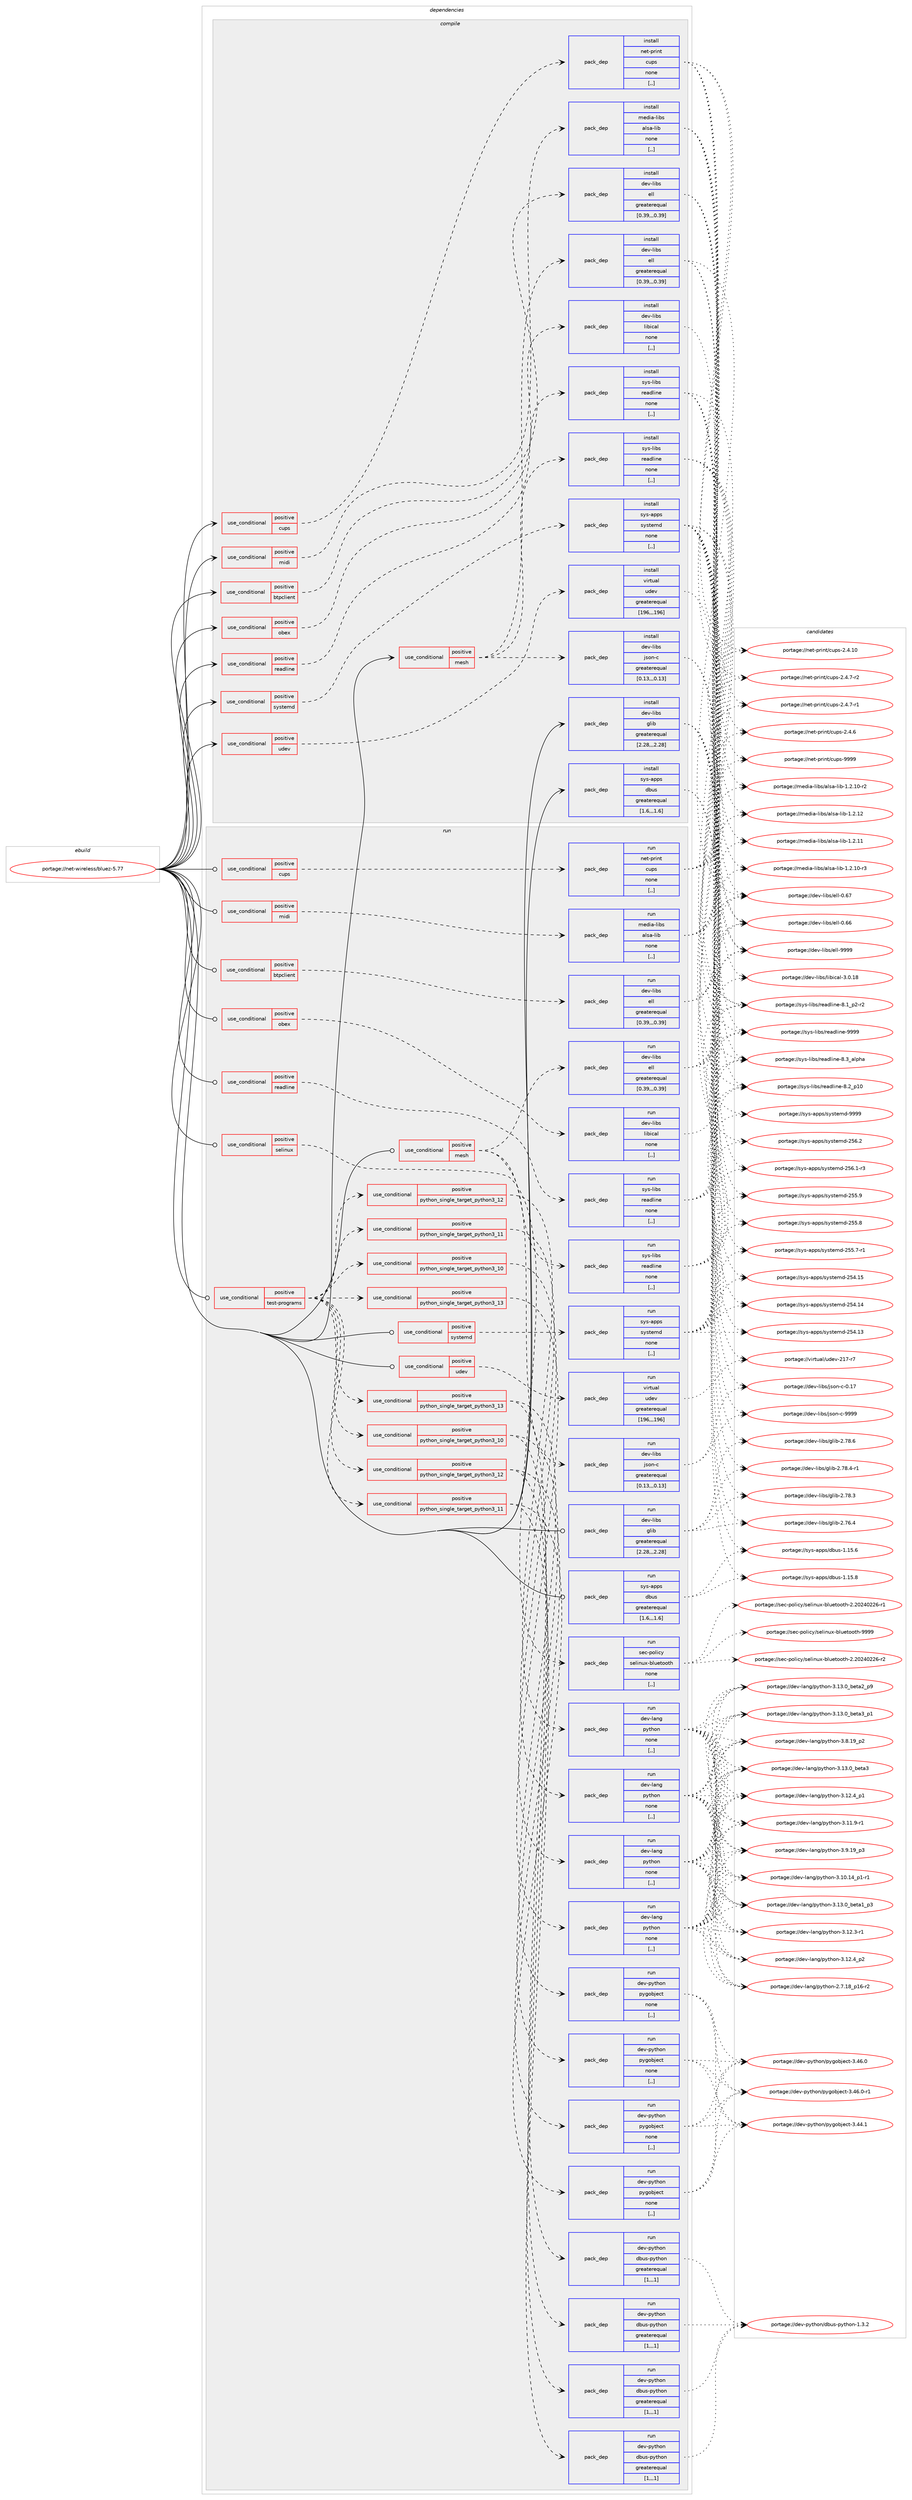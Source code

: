 digraph prolog {

# *************
# Graph options
# *************

newrank=true;
concentrate=true;
compound=true;
graph [rankdir=LR,fontname=Helvetica,fontsize=10,ranksep=1.5];#, ranksep=2.5, nodesep=0.2];
edge  [arrowhead=vee];
node  [fontname=Helvetica,fontsize=10];

# **********
# The ebuild
# **********

subgraph cluster_leftcol {
color=gray;
label=<<i>ebuild</i>>;
id [label="portage://net-wireless/bluez-5.77", color=red, width=4, href="../net-wireless/bluez-5.77.svg"];
}

# ****************
# The dependencies
# ****************

subgraph cluster_midcol {
color=gray;
label=<<i>dependencies</i>>;
subgraph cluster_compile {
fillcolor="#eeeeee";
style=filled;
label=<<i>compile</i>>;
subgraph cond102116 {
dependency385854 [label=<<TABLE BORDER="0" CELLBORDER="1" CELLSPACING="0" CELLPADDING="4"><TR><TD ROWSPAN="3" CELLPADDING="10">use_conditional</TD></TR><TR><TD>positive</TD></TR><TR><TD>btpclient</TD></TR></TABLE>>, shape=none, color=red];
subgraph pack280934 {
dependency385855 [label=<<TABLE BORDER="0" CELLBORDER="1" CELLSPACING="0" CELLPADDING="4" WIDTH="220"><TR><TD ROWSPAN="6" CELLPADDING="30">pack_dep</TD></TR><TR><TD WIDTH="110">install</TD></TR><TR><TD>dev-libs</TD></TR><TR><TD>ell</TD></TR><TR><TD>greaterequal</TD></TR><TR><TD>[0.39,,,0.39]</TD></TR></TABLE>>, shape=none, color=blue];
}
dependency385854:e -> dependency385855:w [weight=20,style="dashed",arrowhead="vee"];
}
id:e -> dependency385854:w [weight=20,style="solid",arrowhead="vee"];
subgraph cond102117 {
dependency385856 [label=<<TABLE BORDER="0" CELLBORDER="1" CELLSPACING="0" CELLPADDING="4"><TR><TD ROWSPAN="3" CELLPADDING="10">use_conditional</TD></TR><TR><TD>positive</TD></TR><TR><TD>cups</TD></TR></TABLE>>, shape=none, color=red];
subgraph pack280935 {
dependency385857 [label=<<TABLE BORDER="0" CELLBORDER="1" CELLSPACING="0" CELLPADDING="4" WIDTH="220"><TR><TD ROWSPAN="6" CELLPADDING="30">pack_dep</TD></TR><TR><TD WIDTH="110">install</TD></TR><TR><TD>net-print</TD></TR><TR><TD>cups</TD></TR><TR><TD>none</TD></TR><TR><TD>[,,]</TD></TR></TABLE>>, shape=none, color=blue];
}
dependency385856:e -> dependency385857:w [weight=20,style="dashed",arrowhead="vee"];
}
id:e -> dependency385856:w [weight=20,style="solid",arrowhead="vee"];
subgraph cond102118 {
dependency385858 [label=<<TABLE BORDER="0" CELLBORDER="1" CELLSPACING="0" CELLPADDING="4"><TR><TD ROWSPAN="3" CELLPADDING="10">use_conditional</TD></TR><TR><TD>positive</TD></TR><TR><TD>mesh</TD></TR></TABLE>>, shape=none, color=red];
subgraph pack280936 {
dependency385859 [label=<<TABLE BORDER="0" CELLBORDER="1" CELLSPACING="0" CELLPADDING="4" WIDTH="220"><TR><TD ROWSPAN="6" CELLPADDING="30">pack_dep</TD></TR><TR><TD WIDTH="110">install</TD></TR><TR><TD>dev-libs</TD></TR><TR><TD>ell</TD></TR><TR><TD>greaterequal</TD></TR><TR><TD>[0.39,,,0.39]</TD></TR></TABLE>>, shape=none, color=blue];
}
dependency385858:e -> dependency385859:w [weight=20,style="dashed",arrowhead="vee"];
subgraph pack280937 {
dependency385860 [label=<<TABLE BORDER="0" CELLBORDER="1" CELLSPACING="0" CELLPADDING="4" WIDTH="220"><TR><TD ROWSPAN="6" CELLPADDING="30">pack_dep</TD></TR><TR><TD WIDTH="110">install</TD></TR><TR><TD>dev-libs</TD></TR><TR><TD>json-c</TD></TR><TR><TD>greaterequal</TD></TR><TR><TD>[0.13,,,0.13]</TD></TR></TABLE>>, shape=none, color=blue];
}
dependency385858:e -> dependency385860:w [weight=20,style="dashed",arrowhead="vee"];
subgraph pack280938 {
dependency385861 [label=<<TABLE BORDER="0" CELLBORDER="1" CELLSPACING="0" CELLPADDING="4" WIDTH="220"><TR><TD ROWSPAN="6" CELLPADDING="30">pack_dep</TD></TR><TR><TD WIDTH="110">install</TD></TR><TR><TD>sys-libs</TD></TR><TR><TD>readline</TD></TR><TR><TD>none</TD></TR><TR><TD>[,,]</TD></TR></TABLE>>, shape=none, color=blue];
}
dependency385858:e -> dependency385861:w [weight=20,style="dashed",arrowhead="vee"];
}
id:e -> dependency385858:w [weight=20,style="solid",arrowhead="vee"];
subgraph cond102119 {
dependency385862 [label=<<TABLE BORDER="0" CELLBORDER="1" CELLSPACING="0" CELLPADDING="4"><TR><TD ROWSPAN="3" CELLPADDING="10">use_conditional</TD></TR><TR><TD>positive</TD></TR><TR><TD>midi</TD></TR></TABLE>>, shape=none, color=red];
subgraph pack280939 {
dependency385863 [label=<<TABLE BORDER="0" CELLBORDER="1" CELLSPACING="0" CELLPADDING="4" WIDTH="220"><TR><TD ROWSPAN="6" CELLPADDING="30">pack_dep</TD></TR><TR><TD WIDTH="110">install</TD></TR><TR><TD>media-libs</TD></TR><TR><TD>alsa-lib</TD></TR><TR><TD>none</TD></TR><TR><TD>[,,]</TD></TR></TABLE>>, shape=none, color=blue];
}
dependency385862:e -> dependency385863:w [weight=20,style="dashed",arrowhead="vee"];
}
id:e -> dependency385862:w [weight=20,style="solid",arrowhead="vee"];
subgraph cond102120 {
dependency385864 [label=<<TABLE BORDER="0" CELLBORDER="1" CELLSPACING="0" CELLPADDING="4"><TR><TD ROWSPAN="3" CELLPADDING="10">use_conditional</TD></TR><TR><TD>positive</TD></TR><TR><TD>obex</TD></TR></TABLE>>, shape=none, color=red];
subgraph pack280940 {
dependency385865 [label=<<TABLE BORDER="0" CELLBORDER="1" CELLSPACING="0" CELLPADDING="4" WIDTH="220"><TR><TD ROWSPAN="6" CELLPADDING="30">pack_dep</TD></TR><TR><TD WIDTH="110">install</TD></TR><TR><TD>dev-libs</TD></TR><TR><TD>libical</TD></TR><TR><TD>none</TD></TR><TR><TD>[,,]</TD></TR></TABLE>>, shape=none, color=blue];
}
dependency385864:e -> dependency385865:w [weight=20,style="dashed",arrowhead="vee"];
}
id:e -> dependency385864:w [weight=20,style="solid",arrowhead="vee"];
subgraph cond102121 {
dependency385866 [label=<<TABLE BORDER="0" CELLBORDER="1" CELLSPACING="0" CELLPADDING="4"><TR><TD ROWSPAN="3" CELLPADDING="10">use_conditional</TD></TR><TR><TD>positive</TD></TR><TR><TD>readline</TD></TR></TABLE>>, shape=none, color=red];
subgraph pack280941 {
dependency385867 [label=<<TABLE BORDER="0" CELLBORDER="1" CELLSPACING="0" CELLPADDING="4" WIDTH="220"><TR><TD ROWSPAN="6" CELLPADDING="30">pack_dep</TD></TR><TR><TD WIDTH="110">install</TD></TR><TR><TD>sys-libs</TD></TR><TR><TD>readline</TD></TR><TR><TD>none</TD></TR><TR><TD>[,,]</TD></TR></TABLE>>, shape=none, color=blue];
}
dependency385866:e -> dependency385867:w [weight=20,style="dashed",arrowhead="vee"];
}
id:e -> dependency385866:w [weight=20,style="solid",arrowhead="vee"];
subgraph cond102122 {
dependency385868 [label=<<TABLE BORDER="0" CELLBORDER="1" CELLSPACING="0" CELLPADDING="4"><TR><TD ROWSPAN="3" CELLPADDING="10">use_conditional</TD></TR><TR><TD>positive</TD></TR><TR><TD>systemd</TD></TR></TABLE>>, shape=none, color=red];
subgraph pack280942 {
dependency385869 [label=<<TABLE BORDER="0" CELLBORDER="1" CELLSPACING="0" CELLPADDING="4" WIDTH="220"><TR><TD ROWSPAN="6" CELLPADDING="30">pack_dep</TD></TR><TR><TD WIDTH="110">install</TD></TR><TR><TD>sys-apps</TD></TR><TR><TD>systemd</TD></TR><TR><TD>none</TD></TR><TR><TD>[,,]</TD></TR></TABLE>>, shape=none, color=blue];
}
dependency385868:e -> dependency385869:w [weight=20,style="dashed",arrowhead="vee"];
}
id:e -> dependency385868:w [weight=20,style="solid",arrowhead="vee"];
subgraph cond102123 {
dependency385870 [label=<<TABLE BORDER="0" CELLBORDER="1" CELLSPACING="0" CELLPADDING="4"><TR><TD ROWSPAN="3" CELLPADDING="10">use_conditional</TD></TR><TR><TD>positive</TD></TR><TR><TD>udev</TD></TR></TABLE>>, shape=none, color=red];
subgraph pack280943 {
dependency385871 [label=<<TABLE BORDER="0" CELLBORDER="1" CELLSPACING="0" CELLPADDING="4" WIDTH="220"><TR><TD ROWSPAN="6" CELLPADDING="30">pack_dep</TD></TR><TR><TD WIDTH="110">install</TD></TR><TR><TD>virtual</TD></TR><TR><TD>udev</TD></TR><TR><TD>greaterequal</TD></TR><TR><TD>[196,,,196]</TD></TR></TABLE>>, shape=none, color=blue];
}
dependency385870:e -> dependency385871:w [weight=20,style="dashed",arrowhead="vee"];
}
id:e -> dependency385870:w [weight=20,style="solid",arrowhead="vee"];
subgraph pack280944 {
dependency385872 [label=<<TABLE BORDER="0" CELLBORDER="1" CELLSPACING="0" CELLPADDING="4" WIDTH="220"><TR><TD ROWSPAN="6" CELLPADDING="30">pack_dep</TD></TR><TR><TD WIDTH="110">install</TD></TR><TR><TD>dev-libs</TD></TR><TR><TD>glib</TD></TR><TR><TD>greaterequal</TD></TR><TR><TD>[2.28,,,2.28]</TD></TR></TABLE>>, shape=none, color=blue];
}
id:e -> dependency385872:w [weight=20,style="solid",arrowhead="vee"];
subgraph pack280945 {
dependency385873 [label=<<TABLE BORDER="0" CELLBORDER="1" CELLSPACING="0" CELLPADDING="4" WIDTH="220"><TR><TD ROWSPAN="6" CELLPADDING="30">pack_dep</TD></TR><TR><TD WIDTH="110">install</TD></TR><TR><TD>sys-apps</TD></TR><TR><TD>dbus</TD></TR><TR><TD>greaterequal</TD></TR><TR><TD>[1.6,,,1.6]</TD></TR></TABLE>>, shape=none, color=blue];
}
id:e -> dependency385873:w [weight=20,style="solid",arrowhead="vee"];
}
subgraph cluster_compileandrun {
fillcolor="#eeeeee";
style=filled;
label=<<i>compile and run</i>>;
}
subgraph cluster_run {
fillcolor="#eeeeee";
style=filled;
label=<<i>run</i>>;
subgraph cond102124 {
dependency385874 [label=<<TABLE BORDER="0" CELLBORDER="1" CELLSPACING="0" CELLPADDING="4"><TR><TD ROWSPAN="3" CELLPADDING="10">use_conditional</TD></TR><TR><TD>positive</TD></TR><TR><TD>btpclient</TD></TR></TABLE>>, shape=none, color=red];
subgraph pack280946 {
dependency385875 [label=<<TABLE BORDER="0" CELLBORDER="1" CELLSPACING="0" CELLPADDING="4" WIDTH="220"><TR><TD ROWSPAN="6" CELLPADDING="30">pack_dep</TD></TR><TR><TD WIDTH="110">run</TD></TR><TR><TD>dev-libs</TD></TR><TR><TD>ell</TD></TR><TR><TD>greaterequal</TD></TR><TR><TD>[0.39,,,0.39]</TD></TR></TABLE>>, shape=none, color=blue];
}
dependency385874:e -> dependency385875:w [weight=20,style="dashed",arrowhead="vee"];
}
id:e -> dependency385874:w [weight=20,style="solid",arrowhead="odot"];
subgraph cond102125 {
dependency385876 [label=<<TABLE BORDER="0" CELLBORDER="1" CELLSPACING="0" CELLPADDING="4"><TR><TD ROWSPAN="3" CELLPADDING="10">use_conditional</TD></TR><TR><TD>positive</TD></TR><TR><TD>cups</TD></TR></TABLE>>, shape=none, color=red];
subgraph pack280947 {
dependency385877 [label=<<TABLE BORDER="0" CELLBORDER="1" CELLSPACING="0" CELLPADDING="4" WIDTH="220"><TR><TD ROWSPAN="6" CELLPADDING="30">pack_dep</TD></TR><TR><TD WIDTH="110">run</TD></TR><TR><TD>net-print</TD></TR><TR><TD>cups</TD></TR><TR><TD>none</TD></TR><TR><TD>[,,]</TD></TR></TABLE>>, shape=none, color=blue];
}
dependency385876:e -> dependency385877:w [weight=20,style="dashed",arrowhead="vee"];
}
id:e -> dependency385876:w [weight=20,style="solid",arrowhead="odot"];
subgraph cond102126 {
dependency385878 [label=<<TABLE BORDER="0" CELLBORDER="1" CELLSPACING="0" CELLPADDING="4"><TR><TD ROWSPAN="3" CELLPADDING="10">use_conditional</TD></TR><TR><TD>positive</TD></TR><TR><TD>mesh</TD></TR></TABLE>>, shape=none, color=red];
subgraph pack280948 {
dependency385879 [label=<<TABLE BORDER="0" CELLBORDER="1" CELLSPACING="0" CELLPADDING="4" WIDTH="220"><TR><TD ROWSPAN="6" CELLPADDING="30">pack_dep</TD></TR><TR><TD WIDTH="110">run</TD></TR><TR><TD>dev-libs</TD></TR><TR><TD>ell</TD></TR><TR><TD>greaterequal</TD></TR><TR><TD>[0.39,,,0.39]</TD></TR></TABLE>>, shape=none, color=blue];
}
dependency385878:e -> dependency385879:w [weight=20,style="dashed",arrowhead="vee"];
subgraph pack280949 {
dependency385880 [label=<<TABLE BORDER="0" CELLBORDER="1" CELLSPACING="0" CELLPADDING="4" WIDTH="220"><TR><TD ROWSPAN="6" CELLPADDING="30">pack_dep</TD></TR><TR><TD WIDTH="110">run</TD></TR><TR><TD>dev-libs</TD></TR><TR><TD>json-c</TD></TR><TR><TD>greaterequal</TD></TR><TR><TD>[0.13,,,0.13]</TD></TR></TABLE>>, shape=none, color=blue];
}
dependency385878:e -> dependency385880:w [weight=20,style="dashed",arrowhead="vee"];
subgraph pack280950 {
dependency385881 [label=<<TABLE BORDER="0" CELLBORDER="1" CELLSPACING="0" CELLPADDING="4" WIDTH="220"><TR><TD ROWSPAN="6" CELLPADDING="30">pack_dep</TD></TR><TR><TD WIDTH="110">run</TD></TR><TR><TD>sys-libs</TD></TR><TR><TD>readline</TD></TR><TR><TD>none</TD></TR><TR><TD>[,,]</TD></TR></TABLE>>, shape=none, color=blue];
}
dependency385878:e -> dependency385881:w [weight=20,style="dashed",arrowhead="vee"];
}
id:e -> dependency385878:w [weight=20,style="solid",arrowhead="odot"];
subgraph cond102127 {
dependency385882 [label=<<TABLE BORDER="0" CELLBORDER="1" CELLSPACING="0" CELLPADDING="4"><TR><TD ROWSPAN="3" CELLPADDING="10">use_conditional</TD></TR><TR><TD>positive</TD></TR><TR><TD>midi</TD></TR></TABLE>>, shape=none, color=red];
subgraph pack280951 {
dependency385883 [label=<<TABLE BORDER="0" CELLBORDER="1" CELLSPACING="0" CELLPADDING="4" WIDTH="220"><TR><TD ROWSPAN="6" CELLPADDING="30">pack_dep</TD></TR><TR><TD WIDTH="110">run</TD></TR><TR><TD>media-libs</TD></TR><TR><TD>alsa-lib</TD></TR><TR><TD>none</TD></TR><TR><TD>[,,]</TD></TR></TABLE>>, shape=none, color=blue];
}
dependency385882:e -> dependency385883:w [weight=20,style="dashed",arrowhead="vee"];
}
id:e -> dependency385882:w [weight=20,style="solid",arrowhead="odot"];
subgraph cond102128 {
dependency385884 [label=<<TABLE BORDER="0" CELLBORDER="1" CELLSPACING="0" CELLPADDING="4"><TR><TD ROWSPAN="3" CELLPADDING="10">use_conditional</TD></TR><TR><TD>positive</TD></TR><TR><TD>obex</TD></TR></TABLE>>, shape=none, color=red];
subgraph pack280952 {
dependency385885 [label=<<TABLE BORDER="0" CELLBORDER="1" CELLSPACING="0" CELLPADDING="4" WIDTH="220"><TR><TD ROWSPAN="6" CELLPADDING="30">pack_dep</TD></TR><TR><TD WIDTH="110">run</TD></TR><TR><TD>dev-libs</TD></TR><TR><TD>libical</TD></TR><TR><TD>none</TD></TR><TR><TD>[,,]</TD></TR></TABLE>>, shape=none, color=blue];
}
dependency385884:e -> dependency385885:w [weight=20,style="dashed",arrowhead="vee"];
}
id:e -> dependency385884:w [weight=20,style="solid",arrowhead="odot"];
subgraph cond102129 {
dependency385886 [label=<<TABLE BORDER="0" CELLBORDER="1" CELLSPACING="0" CELLPADDING="4"><TR><TD ROWSPAN="3" CELLPADDING="10">use_conditional</TD></TR><TR><TD>positive</TD></TR><TR><TD>readline</TD></TR></TABLE>>, shape=none, color=red];
subgraph pack280953 {
dependency385887 [label=<<TABLE BORDER="0" CELLBORDER="1" CELLSPACING="0" CELLPADDING="4" WIDTH="220"><TR><TD ROWSPAN="6" CELLPADDING="30">pack_dep</TD></TR><TR><TD WIDTH="110">run</TD></TR><TR><TD>sys-libs</TD></TR><TR><TD>readline</TD></TR><TR><TD>none</TD></TR><TR><TD>[,,]</TD></TR></TABLE>>, shape=none, color=blue];
}
dependency385886:e -> dependency385887:w [weight=20,style="dashed",arrowhead="vee"];
}
id:e -> dependency385886:w [weight=20,style="solid",arrowhead="odot"];
subgraph cond102130 {
dependency385888 [label=<<TABLE BORDER="0" CELLBORDER="1" CELLSPACING="0" CELLPADDING="4"><TR><TD ROWSPAN="3" CELLPADDING="10">use_conditional</TD></TR><TR><TD>positive</TD></TR><TR><TD>selinux</TD></TR></TABLE>>, shape=none, color=red];
subgraph pack280954 {
dependency385889 [label=<<TABLE BORDER="0" CELLBORDER="1" CELLSPACING="0" CELLPADDING="4" WIDTH="220"><TR><TD ROWSPAN="6" CELLPADDING="30">pack_dep</TD></TR><TR><TD WIDTH="110">run</TD></TR><TR><TD>sec-policy</TD></TR><TR><TD>selinux-bluetooth</TD></TR><TR><TD>none</TD></TR><TR><TD>[,,]</TD></TR></TABLE>>, shape=none, color=blue];
}
dependency385888:e -> dependency385889:w [weight=20,style="dashed",arrowhead="vee"];
}
id:e -> dependency385888:w [weight=20,style="solid",arrowhead="odot"];
subgraph cond102131 {
dependency385890 [label=<<TABLE BORDER="0" CELLBORDER="1" CELLSPACING="0" CELLPADDING="4"><TR><TD ROWSPAN="3" CELLPADDING="10">use_conditional</TD></TR><TR><TD>positive</TD></TR><TR><TD>systemd</TD></TR></TABLE>>, shape=none, color=red];
subgraph pack280955 {
dependency385891 [label=<<TABLE BORDER="0" CELLBORDER="1" CELLSPACING="0" CELLPADDING="4" WIDTH="220"><TR><TD ROWSPAN="6" CELLPADDING="30">pack_dep</TD></TR><TR><TD WIDTH="110">run</TD></TR><TR><TD>sys-apps</TD></TR><TR><TD>systemd</TD></TR><TR><TD>none</TD></TR><TR><TD>[,,]</TD></TR></TABLE>>, shape=none, color=blue];
}
dependency385890:e -> dependency385891:w [weight=20,style="dashed",arrowhead="vee"];
}
id:e -> dependency385890:w [weight=20,style="solid",arrowhead="odot"];
subgraph cond102132 {
dependency385892 [label=<<TABLE BORDER="0" CELLBORDER="1" CELLSPACING="0" CELLPADDING="4"><TR><TD ROWSPAN="3" CELLPADDING="10">use_conditional</TD></TR><TR><TD>positive</TD></TR><TR><TD>test-programs</TD></TR></TABLE>>, shape=none, color=red];
subgraph cond102133 {
dependency385893 [label=<<TABLE BORDER="0" CELLBORDER="1" CELLSPACING="0" CELLPADDING="4"><TR><TD ROWSPAN="3" CELLPADDING="10">use_conditional</TD></TR><TR><TD>positive</TD></TR><TR><TD>python_single_target_python3_10</TD></TR></TABLE>>, shape=none, color=red];
subgraph pack280956 {
dependency385894 [label=<<TABLE BORDER="0" CELLBORDER="1" CELLSPACING="0" CELLPADDING="4" WIDTH="220"><TR><TD ROWSPAN="6" CELLPADDING="30">pack_dep</TD></TR><TR><TD WIDTH="110">run</TD></TR><TR><TD>dev-lang</TD></TR><TR><TD>python</TD></TR><TR><TD>none</TD></TR><TR><TD>[,,]</TD></TR></TABLE>>, shape=none, color=blue];
}
dependency385893:e -> dependency385894:w [weight=20,style="dashed",arrowhead="vee"];
}
dependency385892:e -> dependency385893:w [weight=20,style="dashed",arrowhead="vee"];
subgraph cond102134 {
dependency385895 [label=<<TABLE BORDER="0" CELLBORDER="1" CELLSPACING="0" CELLPADDING="4"><TR><TD ROWSPAN="3" CELLPADDING="10">use_conditional</TD></TR><TR><TD>positive</TD></TR><TR><TD>python_single_target_python3_11</TD></TR></TABLE>>, shape=none, color=red];
subgraph pack280957 {
dependency385896 [label=<<TABLE BORDER="0" CELLBORDER="1" CELLSPACING="0" CELLPADDING="4" WIDTH="220"><TR><TD ROWSPAN="6" CELLPADDING="30">pack_dep</TD></TR><TR><TD WIDTH="110">run</TD></TR><TR><TD>dev-lang</TD></TR><TR><TD>python</TD></TR><TR><TD>none</TD></TR><TR><TD>[,,]</TD></TR></TABLE>>, shape=none, color=blue];
}
dependency385895:e -> dependency385896:w [weight=20,style="dashed",arrowhead="vee"];
}
dependency385892:e -> dependency385895:w [weight=20,style="dashed",arrowhead="vee"];
subgraph cond102135 {
dependency385897 [label=<<TABLE BORDER="0" CELLBORDER="1" CELLSPACING="0" CELLPADDING="4"><TR><TD ROWSPAN="3" CELLPADDING="10">use_conditional</TD></TR><TR><TD>positive</TD></TR><TR><TD>python_single_target_python3_12</TD></TR></TABLE>>, shape=none, color=red];
subgraph pack280958 {
dependency385898 [label=<<TABLE BORDER="0" CELLBORDER="1" CELLSPACING="0" CELLPADDING="4" WIDTH="220"><TR><TD ROWSPAN="6" CELLPADDING="30">pack_dep</TD></TR><TR><TD WIDTH="110">run</TD></TR><TR><TD>dev-lang</TD></TR><TR><TD>python</TD></TR><TR><TD>none</TD></TR><TR><TD>[,,]</TD></TR></TABLE>>, shape=none, color=blue];
}
dependency385897:e -> dependency385898:w [weight=20,style="dashed",arrowhead="vee"];
}
dependency385892:e -> dependency385897:w [weight=20,style="dashed",arrowhead="vee"];
subgraph cond102136 {
dependency385899 [label=<<TABLE BORDER="0" CELLBORDER="1" CELLSPACING="0" CELLPADDING="4"><TR><TD ROWSPAN="3" CELLPADDING="10">use_conditional</TD></TR><TR><TD>positive</TD></TR><TR><TD>python_single_target_python3_13</TD></TR></TABLE>>, shape=none, color=red];
subgraph pack280959 {
dependency385900 [label=<<TABLE BORDER="0" CELLBORDER="1" CELLSPACING="0" CELLPADDING="4" WIDTH="220"><TR><TD ROWSPAN="6" CELLPADDING="30">pack_dep</TD></TR><TR><TD WIDTH="110">run</TD></TR><TR><TD>dev-lang</TD></TR><TR><TD>python</TD></TR><TR><TD>none</TD></TR><TR><TD>[,,]</TD></TR></TABLE>>, shape=none, color=blue];
}
dependency385899:e -> dependency385900:w [weight=20,style="dashed",arrowhead="vee"];
}
dependency385892:e -> dependency385899:w [weight=20,style="dashed",arrowhead="vee"];
subgraph cond102137 {
dependency385901 [label=<<TABLE BORDER="0" CELLBORDER="1" CELLSPACING="0" CELLPADDING="4"><TR><TD ROWSPAN="3" CELLPADDING="10">use_conditional</TD></TR><TR><TD>positive</TD></TR><TR><TD>python_single_target_python3_10</TD></TR></TABLE>>, shape=none, color=red];
subgraph pack280960 {
dependency385902 [label=<<TABLE BORDER="0" CELLBORDER="1" CELLSPACING="0" CELLPADDING="4" WIDTH="220"><TR><TD ROWSPAN="6" CELLPADDING="30">pack_dep</TD></TR><TR><TD WIDTH="110">run</TD></TR><TR><TD>dev-python</TD></TR><TR><TD>dbus-python</TD></TR><TR><TD>greaterequal</TD></TR><TR><TD>[1,,,1]</TD></TR></TABLE>>, shape=none, color=blue];
}
dependency385901:e -> dependency385902:w [weight=20,style="dashed",arrowhead="vee"];
subgraph pack280961 {
dependency385903 [label=<<TABLE BORDER="0" CELLBORDER="1" CELLSPACING="0" CELLPADDING="4" WIDTH="220"><TR><TD ROWSPAN="6" CELLPADDING="30">pack_dep</TD></TR><TR><TD WIDTH="110">run</TD></TR><TR><TD>dev-python</TD></TR><TR><TD>pygobject</TD></TR><TR><TD>none</TD></TR><TR><TD>[,,]</TD></TR></TABLE>>, shape=none, color=blue];
}
dependency385901:e -> dependency385903:w [weight=20,style="dashed",arrowhead="vee"];
}
dependency385892:e -> dependency385901:w [weight=20,style="dashed",arrowhead="vee"];
subgraph cond102138 {
dependency385904 [label=<<TABLE BORDER="0" CELLBORDER="1" CELLSPACING="0" CELLPADDING="4"><TR><TD ROWSPAN="3" CELLPADDING="10">use_conditional</TD></TR><TR><TD>positive</TD></TR><TR><TD>python_single_target_python3_11</TD></TR></TABLE>>, shape=none, color=red];
subgraph pack280962 {
dependency385905 [label=<<TABLE BORDER="0" CELLBORDER="1" CELLSPACING="0" CELLPADDING="4" WIDTH="220"><TR><TD ROWSPAN="6" CELLPADDING="30">pack_dep</TD></TR><TR><TD WIDTH="110">run</TD></TR><TR><TD>dev-python</TD></TR><TR><TD>dbus-python</TD></TR><TR><TD>greaterequal</TD></TR><TR><TD>[1,,,1]</TD></TR></TABLE>>, shape=none, color=blue];
}
dependency385904:e -> dependency385905:w [weight=20,style="dashed",arrowhead="vee"];
subgraph pack280963 {
dependency385906 [label=<<TABLE BORDER="0" CELLBORDER="1" CELLSPACING="0" CELLPADDING="4" WIDTH="220"><TR><TD ROWSPAN="6" CELLPADDING="30">pack_dep</TD></TR><TR><TD WIDTH="110">run</TD></TR><TR><TD>dev-python</TD></TR><TR><TD>pygobject</TD></TR><TR><TD>none</TD></TR><TR><TD>[,,]</TD></TR></TABLE>>, shape=none, color=blue];
}
dependency385904:e -> dependency385906:w [weight=20,style="dashed",arrowhead="vee"];
}
dependency385892:e -> dependency385904:w [weight=20,style="dashed",arrowhead="vee"];
subgraph cond102139 {
dependency385907 [label=<<TABLE BORDER="0" CELLBORDER="1" CELLSPACING="0" CELLPADDING="4"><TR><TD ROWSPAN="3" CELLPADDING="10">use_conditional</TD></TR><TR><TD>positive</TD></TR><TR><TD>python_single_target_python3_12</TD></TR></TABLE>>, shape=none, color=red];
subgraph pack280964 {
dependency385908 [label=<<TABLE BORDER="0" CELLBORDER="1" CELLSPACING="0" CELLPADDING="4" WIDTH="220"><TR><TD ROWSPAN="6" CELLPADDING="30">pack_dep</TD></TR><TR><TD WIDTH="110">run</TD></TR><TR><TD>dev-python</TD></TR><TR><TD>dbus-python</TD></TR><TR><TD>greaterequal</TD></TR><TR><TD>[1,,,1]</TD></TR></TABLE>>, shape=none, color=blue];
}
dependency385907:e -> dependency385908:w [weight=20,style="dashed",arrowhead="vee"];
subgraph pack280965 {
dependency385909 [label=<<TABLE BORDER="0" CELLBORDER="1" CELLSPACING="0" CELLPADDING="4" WIDTH="220"><TR><TD ROWSPAN="6" CELLPADDING="30">pack_dep</TD></TR><TR><TD WIDTH="110">run</TD></TR><TR><TD>dev-python</TD></TR><TR><TD>pygobject</TD></TR><TR><TD>none</TD></TR><TR><TD>[,,]</TD></TR></TABLE>>, shape=none, color=blue];
}
dependency385907:e -> dependency385909:w [weight=20,style="dashed",arrowhead="vee"];
}
dependency385892:e -> dependency385907:w [weight=20,style="dashed",arrowhead="vee"];
subgraph cond102140 {
dependency385910 [label=<<TABLE BORDER="0" CELLBORDER="1" CELLSPACING="0" CELLPADDING="4"><TR><TD ROWSPAN="3" CELLPADDING="10">use_conditional</TD></TR><TR><TD>positive</TD></TR><TR><TD>python_single_target_python3_13</TD></TR></TABLE>>, shape=none, color=red];
subgraph pack280966 {
dependency385911 [label=<<TABLE BORDER="0" CELLBORDER="1" CELLSPACING="0" CELLPADDING="4" WIDTH="220"><TR><TD ROWSPAN="6" CELLPADDING="30">pack_dep</TD></TR><TR><TD WIDTH="110">run</TD></TR><TR><TD>dev-python</TD></TR><TR><TD>dbus-python</TD></TR><TR><TD>greaterequal</TD></TR><TR><TD>[1,,,1]</TD></TR></TABLE>>, shape=none, color=blue];
}
dependency385910:e -> dependency385911:w [weight=20,style="dashed",arrowhead="vee"];
subgraph pack280967 {
dependency385912 [label=<<TABLE BORDER="0" CELLBORDER="1" CELLSPACING="0" CELLPADDING="4" WIDTH="220"><TR><TD ROWSPAN="6" CELLPADDING="30">pack_dep</TD></TR><TR><TD WIDTH="110">run</TD></TR><TR><TD>dev-python</TD></TR><TR><TD>pygobject</TD></TR><TR><TD>none</TD></TR><TR><TD>[,,]</TD></TR></TABLE>>, shape=none, color=blue];
}
dependency385910:e -> dependency385912:w [weight=20,style="dashed",arrowhead="vee"];
}
dependency385892:e -> dependency385910:w [weight=20,style="dashed",arrowhead="vee"];
}
id:e -> dependency385892:w [weight=20,style="solid",arrowhead="odot"];
subgraph cond102141 {
dependency385913 [label=<<TABLE BORDER="0" CELLBORDER="1" CELLSPACING="0" CELLPADDING="4"><TR><TD ROWSPAN="3" CELLPADDING="10">use_conditional</TD></TR><TR><TD>positive</TD></TR><TR><TD>udev</TD></TR></TABLE>>, shape=none, color=red];
subgraph pack280968 {
dependency385914 [label=<<TABLE BORDER="0" CELLBORDER="1" CELLSPACING="0" CELLPADDING="4" WIDTH="220"><TR><TD ROWSPAN="6" CELLPADDING="30">pack_dep</TD></TR><TR><TD WIDTH="110">run</TD></TR><TR><TD>virtual</TD></TR><TR><TD>udev</TD></TR><TR><TD>greaterequal</TD></TR><TR><TD>[196,,,196]</TD></TR></TABLE>>, shape=none, color=blue];
}
dependency385913:e -> dependency385914:w [weight=20,style="dashed",arrowhead="vee"];
}
id:e -> dependency385913:w [weight=20,style="solid",arrowhead="odot"];
subgraph pack280969 {
dependency385915 [label=<<TABLE BORDER="0" CELLBORDER="1" CELLSPACING="0" CELLPADDING="4" WIDTH="220"><TR><TD ROWSPAN="6" CELLPADDING="30">pack_dep</TD></TR><TR><TD WIDTH="110">run</TD></TR><TR><TD>dev-libs</TD></TR><TR><TD>glib</TD></TR><TR><TD>greaterequal</TD></TR><TR><TD>[2.28,,,2.28]</TD></TR></TABLE>>, shape=none, color=blue];
}
id:e -> dependency385915:w [weight=20,style="solid",arrowhead="odot"];
subgraph pack280970 {
dependency385916 [label=<<TABLE BORDER="0" CELLBORDER="1" CELLSPACING="0" CELLPADDING="4" WIDTH="220"><TR><TD ROWSPAN="6" CELLPADDING="30">pack_dep</TD></TR><TR><TD WIDTH="110">run</TD></TR><TR><TD>sys-apps</TD></TR><TR><TD>dbus</TD></TR><TR><TD>greaterequal</TD></TR><TR><TD>[1.6,,,1.6]</TD></TR></TABLE>>, shape=none, color=blue];
}
id:e -> dependency385916:w [weight=20,style="solid",arrowhead="odot"];
}
}

# **************
# The candidates
# **************

subgraph cluster_choices {
rank=same;
color=gray;
label=<<i>candidates</i>>;

subgraph choice280934 {
color=black;
nodesep=1;
choice1001011184510810598115471011081084557575757 [label="portage://dev-libs/ell-9999", color=red, width=4,href="../dev-libs/ell-9999.svg"];
choice1001011184510810598115471011081084548465455 [label="portage://dev-libs/ell-0.67", color=red, width=4,href="../dev-libs/ell-0.67.svg"];
choice1001011184510810598115471011081084548465454 [label="portage://dev-libs/ell-0.66", color=red, width=4,href="../dev-libs/ell-0.66.svg"];
dependency385855:e -> choice1001011184510810598115471011081084557575757:w [style=dotted,weight="100"];
dependency385855:e -> choice1001011184510810598115471011081084548465455:w [style=dotted,weight="100"];
dependency385855:e -> choice1001011184510810598115471011081084548465454:w [style=dotted,weight="100"];
}
subgraph choice280935 {
color=black;
nodesep=1;
choice1101011164511211410511011647991171121154557575757 [label="portage://net-print/cups-9999", color=red, width=4,href="../net-print/cups-9999.svg"];
choice11010111645112114105110116479911711211545504652464948 [label="portage://net-print/cups-2.4.10", color=red, width=4,href="../net-print/cups-2.4.10.svg"];
choice1101011164511211410511011647991171121154550465246554511450 [label="portage://net-print/cups-2.4.7-r2", color=red, width=4,href="../net-print/cups-2.4.7-r2.svg"];
choice1101011164511211410511011647991171121154550465246554511449 [label="portage://net-print/cups-2.4.7-r1", color=red, width=4,href="../net-print/cups-2.4.7-r1.svg"];
choice110101116451121141051101164799117112115455046524654 [label="portage://net-print/cups-2.4.6", color=red, width=4,href="../net-print/cups-2.4.6.svg"];
dependency385857:e -> choice1101011164511211410511011647991171121154557575757:w [style=dotted,weight="100"];
dependency385857:e -> choice11010111645112114105110116479911711211545504652464948:w [style=dotted,weight="100"];
dependency385857:e -> choice1101011164511211410511011647991171121154550465246554511450:w [style=dotted,weight="100"];
dependency385857:e -> choice1101011164511211410511011647991171121154550465246554511449:w [style=dotted,weight="100"];
dependency385857:e -> choice110101116451121141051101164799117112115455046524654:w [style=dotted,weight="100"];
}
subgraph choice280936 {
color=black;
nodesep=1;
choice1001011184510810598115471011081084557575757 [label="portage://dev-libs/ell-9999", color=red, width=4,href="../dev-libs/ell-9999.svg"];
choice1001011184510810598115471011081084548465455 [label="portage://dev-libs/ell-0.67", color=red, width=4,href="../dev-libs/ell-0.67.svg"];
choice1001011184510810598115471011081084548465454 [label="portage://dev-libs/ell-0.66", color=red, width=4,href="../dev-libs/ell-0.66.svg"];
dependency385859:e -> choice1001011184510810598115471011081084557575757:w [style=dotted,weight="100"];
dependency385859:e -> choice1001011184510810598115471011081084548465455:w [style=dotted,weight="100"];
dependency385859:e -> choice1001011184510810598115471011081084548465454:w [style=dotted,weight="100"];
}
subgraph choice280937 {
color=black;
nodesep=1;
choice10010111845108105981154710611511111045994557575757 [label="portage://dev-libs/json-c-9999", color=red, width=4,href="../dev-libs/json-c-9999.svg"];
choice10010111845108105981154710611511111045994548464955 [label="portage://dev-libs/json-c-0.17", color=red, width=4,href="../dev-libs/json-c-0.17.svg"];
dependency385860:e -> choice10010111845108105981154710611511111045994557575757:w [style=dotted,weight="100"];
dependency385860:e -> choice10010111845108105981154710611511111045994548464955:w [style=dotted,weight="100"];
}
subgraph choice280938 {
color=black;
nodesep=1;
choice115121115451081059811547114101971001081051101014557575757 [label="portage://sys-libs/readline-9999", color=red, width=4,href="../sys-libs/readline-9999.svg"];
choice1151211154510810598115471141019710010810511010145564651959710811210497 [label="portage://sys-libs/readline-8.3_alpha", color=red, width=4,href="../sys-libs/readline-8.3_alpha.svg"];
choice1151211154510810598115471141019710010810511010145564650951124948 [label="portage://sys-libs/readline-8.2_p10", color=red, width=4,href="../sys-libs/readline-8.2_p10.svg"];
choice115121115451081059811547114101971001081051101014556464995112504511450 [label="portage://sys-libs/readline-8.1_p2-r2", color=red, width=4,href="../sys-libs/readline-8.1_p2-r2.svg"];
dependency385861:e -> choice115121115451081059811547114101971001081051101014557575757:w [style=dotted,weight="100"];
dependency385861:e -> choice1151211154510810598115471141019710010810511010145564651959710811210497:w [style=dotted,weight="100"];
dependency385861:e -> choice1151211154510810598115471141019710010810511010145564650951124948:w [style=dotted,weight="100"];
dependency385861:e -> choice115121115451081059811547114101971001081051101014556464995112504511450:w [style=dotted,weight="100"];
}
subgraph choice280939 {
color=black;
nodesep=1;
choice109101100105974510810598115479710811597451081059845494650464950 [label="portage://media-libs/alsa-lib-1.2.12", color=red, width=4,href="../media-libs/alsa-lib-1.2.12.svg"];
choice109101100105974510810598115479710811597451081059845494650464949 [label="portage://media-libs/alsa-lib-1.2.11", color=red, width=4,href="../media-libs/alsa-lib-1.2.11.svg"];
choice1091011001059745108105981154797108115974510810598454946504649484511451 [label="portage://media-libs/alsa-lib-1.2.10-r3", color=red, width=4,href="../media-libs/alsa-lib-1.2.10-r3.svg"];
choice1091011001059745108105981154797108115974510810598454946504649484511450 [label="portage://media-libs/alsa-lib-1.2.10-r2", color=red, width=4,href="../media-libs/alsa-lib-1.2.10-r2.svg"];
dependency385863:e -> choice109101100105974510810598115479710811597451081059845494650464950:w [style=dotted,weight="100"];
dependency385863:e -> choice109101100105974510810598115479710811597451081059845494650464949:w [style=dotted,weight="100"];
dependency385863:e -> choice1091011001059745108105981154797108115974510810598454946504649484511451:w [style=dotted,weight="100"];
dependency385863:e -> choice1091011001059745108105981154797108115974510810598454946504649484511450:w [style=dotted,weight="100"];
}
subgraph choice280940 {
color=black;
nodesep=1;
choice10010111845108105981154710810598105999710845514648464956 [label="portage://dev-libs/libical-3.0.18", color=red, width=4,href="../dev-libs/libical-3.0.18.svg"];
dependency385865:e -> choice10010111845108105981154710810598105999710845514648464956:w [style=dotted,weight="100"];
}
subgraph choice280941 {
color=black;
nodesep=1;
choice115121115451081059811547114101971001081051101014557575757 [label="portage://sys-libs/readline-9999", color=red, width=4,href="../sys-libs/readline-9999.svg"];
choice1151211154510810598115471141019710010810511010145564651959710811210497 [label="portage://sys-libs/readline-8.3_alpha", color=red, width=4,href="../sys-libs/readline-8.3_alpha.svg"];
choice1151211154510810598115471141019710010810511010145564650951124948 [label="portage://sys-libs/readline-8.2_p10", color=red, width=4,href="../sys-libs/readline-8.2_p10.svg"];
choice115121115451081059811547114101971001081051101014556464995112504511450 [label="portage://sys-libs/readline-8.1_p2-r2", color=red, width=4,href="../sys-libs/readline-8.1_p2-r2.svg"];
dependency385867:e -> choice115121115451081059811547114101971001081051101014557575757:w [style=dotted,weight="100"];
dependency385867:e -> choice1151211154510810598115471141019710010810511010145564651959710811210497:w [style=dotted,weight="100"];
dependency385867:e -> choice1151211154510810598115471141019710010810511010145564650951124948:w [style=dotted,weight="100"];
dependency385867:e -> choice115121115451081059811547114101971001081051101014556464995112504511450:w [style=dotted,weight="100"];
}
subgraph choice280942 {
color=black;
nodesep=1;
choice1151211154597112112115471151211151161011091004557575757 [label="portage://sys-apps/systemd-9999", color=red, width=4,href="../sys-apps/systemd-9999.svg"];
choice115121115459711211211547115121115116101109100455053544650 [label="portage://sys-apps/systemd-256.2", color=red, width=4,href="../sys-apps/systemd-256.2.svg"];
choice1151211154597112112115471151211151161011091004550535446494511451 [label="portage://sys-apps/systemd-256.1-r3", color=red, width=4,href="../sys-apps/systemd-256.1-r3.svg"];
choice115121115459711211211547115121115116101109100455053534657 [label="portage://sys-apps/systemd-255.9", color=red, width=4,href="../sys-apps/systemd-255.9.svg"];
choice115121115459711211211547115121115116101109100455053534656 [label="portage://sys-apps/systemd-255.8", color=red, width=4,href="../sys-apps/systemd-255.8.svg"];
choice1151211154597112112115471151211151161011091004550535346554511449 [label="portage://sys-apps/systemd-255.7-r1", color=red, width=4,href="../sys-apps/systemd-255.7-r1.svg"];
choice11512111545971121121154711512111511610110910045505352464953 [label="portage://sys-apps/systemd-254.15", color=red, width=4,href="../sys-apps/systemd-254.15.svg"];
choice11512111545971121121154711512111511610110910045505352464952 [label="portage://sys-apps/systemd-254.14", color=red, width=4,href="../sys-apps/systemd-254.14.svg"];
choice11512111545971121121154711512111511610110910045505352464951 [label="portage://sys-apps/systemd-254.13", color=red, width=4,href="../sys-apps/systemd-254.13.svg"];
dependency385869:e -> choice1151211154597112112115471151211151161011091004557575757:w [style=dotted,weight="100"];
dependency385869:e -> choice115121115459711211211547115121115116101109100455053544650:w [style=dotted,weight="100"];
dependency385869:e -> choice1151211154597112112115471151211151161011091004550535446494511451:w [style=dotted,weight="100"];
dependency385869:e -> choice115121115459711211211547115121115116101109100455053534657:w [style=dotted,weight="100"];
dependency385869:e -> choice115121115459711211211547115121115116101109100455053534656:w [style=dotted,weight="100"];
dependency385869:e -> choice1151211154597112112115471151211151161011091004550535346554511449:w [style=dotted,weight="100"];
dependency385869:e -> choice11512111545971121121154711512111511610110910045505352464953:w [style=dotted,weight="100"];
dependency385869:e -> choice11512111545971121121154711512111511610110910045505352464952:w [style=dotted,weight="100"];
dependency385869:e -> choice11512111545971121121154711512111511610110910045505352464951:w [style=dotted,weight="100"];
}
subgraph choice280943 {
color=black;
nodesep=1;
choice1181051141161179710847117100101118455049554511455 [label="portage://virtual/udev-217-r7", color=red, width=4,href="../virtual/udev-217-r7.svg"];
dependency385871:e -> choice1181051141161179710847117100101118455049554511455:w [style=dotted,weight="100"];
}
subgraph choice280944 {
color=black;
nodesep=1;
choice1001011184510810598115471031081059845504655564654 [label="portage://dev-libs/glib-2.78.6", color=red, width=4,href="../dev-libs/glib-2.78.6.svg"];
choice10010111845108105981154710310810598455046555646524511449 [label="portage://dev-libs/glib-2.78.4-r1", color=red, width=4,href="../dev-libs/glib-2.78.4-r1.svg"];
choice1001011184510810598115471031081059845504655564651 [label="portage://dev-libs/glib-2.78.3", color=red, width=4,href="../dev-libs/glib-2.78.3.svg"];
choice1001011184510810598115471031081059845504655544652 [label="portage://dev-libs/glib-2.76.4", color=red, width=4,href="../dev-libs/glib-2.76.4.svg"];
dependency385872:e -> choice1001011184510810598115471031081059845504655564654:w [style=dotted,weight="100"];
dependency385872:e -> choice10010111845108105981154710310810598455046555646524511449:w [style=dotted,weight="100"];
dependency385872:e -> choice1001011184510810598115471031081059845504655564651:w [style=dotted,weight="100"];
dependency385872:e -> choice1001011184510810598115471031081059845504655544652:w [style=dotted,weight="100"];
}
subgraph choice280945 {
color=black;
nodesep=1;
choice1151211154597112112115471009811711545494649534656 [label="portage://sys-apps/dbus-1.15.8", color=red, width=4,href="../sys-apps/dbus-1.15.8.svg"];
choice1151211154597112112115471009811711545494649534654 [label="portage://sys-apps/dbus-1.15.6", color=red, width=4,href="../sys-apps/dbus-1.15.6.svg"];
dependency385873:e -> choice1151211154597112112115471009811711545494649534656:w [style=dotted,weight="100"];
dependency385873:e -> choice1151211154597112112115471009811711545494649534654:w [style=dotted,weight="100"];
}
subgraph choice280946 {
color=black;
nodesep=1;
choice1001011184510810598115471011081084557575757 [label="portage://dev-libs/ell-9999", color=red, width=4,href="../dev-libs/ell-9999.svg"];
choice1001011184510810598115471011081084548465455 [label="portage://dev-libs/ell-0.67", color=red, width=4,href="../dev-libs/ell-0.67.svg"];
choice1001011184510810598115471011081084548465454 [label="portage://dev-libs/ell-0.66", color=red, width=4,href="../dev-libs/ell-0.66.svg"];
dependency385875:e -> choice1001011184510810598115471011081084557575757:w [style=dotted,weight="100"];
dependency385875:e -> choice1001011184510810598115471011081084548465455:w [style=dotted,weight="100"];
dependency385875:e -> choice1001011184510810598115471011081084548465454:w [style=dotted,weight="100"];
}
subgraph choice280947 {
color=black;
nodesep=1;
choice1101011164511211410511011647991171121154557575757 [label="portage://net-print/cups-9999", color=red, width=4,href="../net-print/cups-9999.svg"];
choice11010111645112114105110116479911711211545504652464948 [label="portage://net-print/cups-2.4.10", color=red, width=4,href="../net-print/cups-2.4.10.svg"];
choice1101011164511211410511011647991171121154550465246554511450 [label="portage://net-print/cups-2.4.7-r2", color=red, width=4,href="../net-print/cups-2.4.7-r2.svg"];
choice1101011164511211410511011647991171121154550465246554511449 [label="portage://net-print/cups-2.4.7-r1", color=red, width=4,href="../net-print/cups-2.4.7-r1.svg"];
choice110101116451121141051101164799117112115455046524654 [label="portage://net-print/cups-2.4.6", color=red, width=4,href="../net-print/cups-2.4.6.svg"];
dependency385877:e -> choice1101011164511211410511011647991171121154557575757:w [style=dotted,weight="100"];
dependency385877:e -> choice11010111645112114105110116479911711211545504652464948:w [style=dotted,weight="100"];
dependency385877:e -> choice1101011164511211410511011647991171121154550465246554511450:w [style=dotted,weight="100"];
dependency385877:e -> choice1101011164511211410511011647991171121154550465246554511449:w [style=dotted,weight="100"];
dependency385877:e -> choice110101116451121141051101164799117112115455046524654:w [style=dotted,weight="100"];
}
subgraph choice280948 {
color=black;
nodesep=1;
choice1001011184510810598115471011081084557575757 [label="portage://dev-libs/ell-9999", color=red, width=4,href="../dev-libs/ell-9999.svg"];
choice1001011184510810598115471011081084548465455 [label="portage://dev-libs/ell-0.67", color=red, width=4,href="../dev-libs/ell-0.67.svg"];
choice1001011184510810598115471011081084548465454 [label="portage://dev-libs/ell-0.66", color=red, width=4,href="../dev-libs/ell-0.66.svg"];
dependency385879:e -> choice1001011184510810598115471011081084557575757:w [style=dotted,weight="100"];
dependency385879:e -> choice1001011184510810598115471011081084548465455:w [style=dotted,weight="100"];
dependency385879:e -> choice1001011184510810598115471011081084548465454:w [style=dotted,weight="100"];
}
subgraph choice280949 {
color=black;
nodesep=1;
choice10010111845108105981154710611511111045994557575757 [label="portage://dev-libs/json-c-9999", color=red, width=4,href="../dev-libs/json-c-9999.svg"];
choice10010111845108105981154710611511111045994548464955 [label="portage://dev-libs/json-c-0.17", color=red, width=4,href="../dev-libs/json-c-0.17.svg"];
dependency385880:e -> choice10010111845108105981154710611511111045994557575757:w [style=dotted,weight="100"];
dependency385880:e -> choice10010111845108105981154710611511111045994548464955:w [style=dotted,weight="100"];
}
subgraph choice280950 {
color=black;
nodesep=1;
choice115121115451081059811547114101971001081051101014557575757 [label="portage://sys-libs/readline-9999", color=red, width=4,href="../sys-libs/readline-9999.svg"];
choice1151211154510810598115471141019710010810511010145564651959710811210497 [label="portage://sys-libs/readline-8.3_alpha", color=red, width=4,href="../sys-libs/readline-8.3_alpha.svg"];
choice1151211154510810598115471141019710010810511010145564650951124948 [label="portage://sys-libs/readline-8.2_p10", color=red, width=4,href="../sys-libs/readline-8.2_p10.svg"];
choice115121115451081059811547114101971001081051101014556464995112504511450 [label="portage://sys-libs/readline-8.1_p2-r2", color=red, width=4,href="../sys-libs/readline-8.1_p2-r2.svg"];
dependency385881:e -> choice115121115451081059811547114101971001081051101014557575757:w [style=dotted,weight="100"];
dependency385881:e -> choice1151211154510810598115471141019710010810511010145564651959710811210497:w [style=dotted,weight="100"];
dependency385881:e -> choice1151211154510810598115471141019710010810511010145564650951124948:w [style=dotted,weight="100"];
dependency385881:e -> choice115121115451081059811547114101971001081051101014556464995112504511450:w [style=dotted,weight="100"];
}
subgraph choice280951 {
color=black;
nodesep=1;
choice109101100105974510810598115479710811597451081059845494650464950 [label="portage://media-libs/alsa-lib-1.2.12", color=red, width=4,href="../media-libs/alsa-lib-1.2.12.svg"];
choice109101100105974510810598115479710811597451081059845494650464949 [label="portage://media-libs/alsa-lib-1.2.11", color=red, width=4,href="../media-libs/alsa-lib-1.2.11.svg"];
choice1091011001059745108105981154797108115974510810598454946504649484511451 [label="portage://media-libs/alsa-lib-1.2.10-r3", color=red, width=4,href="../media-libs/alsa-lib-1.2.10-r3.svg"];
choice1091011001059745108105981154797108115974510810598454946504649484511450 [label="portage://media-libs/alsa-lib-1.2.10-r2", color=red, width=4,href="../media-libs/alsa-lib-1.2.10-r2.svg"];
dependency385883:e -> choice109101100105974510810598115479710811597451081059845494650464950:w [style=dotted,weight="100"];
dependency385883:e -> choice109101100105974510810598115479710811597451081059845494650464949:w [style=dotted,weight="100"];
dependency385883:e -> choice1091011001059745108105981154797108115974510810598454946504649484511451:w [style=dotted,weight="100"];
dependency385883:e -> choice1091011001059745108105981154797108115974510810598454946504649484511450:w [style=dotted,weight="100"];
}
subgraph choice280952 {
color=black;
nodesep=1;
choice10010111845108105981154710810598105999710845514648464956 [label="portage://dev-libs/libical-3.0.18", color=red, width=4,href="../dev-libs/libical-3.0.18.svg"];
dependency385885:e -> choice10010111845108105981154710810598105999710845514648464956:w [style=dotted,weight="100"];
}
subgraph choice280953 {
color=black;
nodesep=1;
choice115121115451081059811547114101971001081051101014557575757 [label="portage://sys-libs/readline-9999", color=red, width=4,href="../sys-libs/readline-9999.svg"];
choice1151211154510810598115471141019710010810511010145564651959710811210497 [label="portage://sys-libs/readline-8.3_alpha", color=red, width=4,href="../sys-libs/readline-8.3_alpha.svg"];
choice1151211154510810598115471141019710010810511010145564650951124948 [label="portage://sys-libs/readline-8.2_p10", color=red, width=4,href="../sys-libs/readline-8.2_p10.svg"];
choice115121115451081059811547114101971001081051101014556464995112504511450 [label="portage://sys-libs/readline-8.1_p2-r2", color=red, width=4,href="../sys-libs/readline-8.1_p2-r2.svg"];
dependency385887:e -> choice115121115451081059811547114101971001081051101014557575757:w [style=dotted,weight="100"];
dependency385887:e -> choice1151211154510810598115471141019710010810511010145564651959710811210497:w [style=dotted,weight="100"];
dependency385887:e -> choice1151211154510810598115471141019710010810511010145564650951124948:w [style=dotted,weight="100"];
dependency385887:e -> choice115121115451081059811547114101971001081051101014556464995112504511450:w [style=dotted,weight="100"];
}
subgraph choice280954 {
color=black;
nodesep=1;
choice1151019945112111108105991214711510110810511011712045981081171011161111111161044557575757 [label="portage://sec-policy/selinux-bluetooth-9999", color=red, width=4,href="../sec-policy/selinux-bluetooth-9999.svg"];
choice11510199451121111081059912147115101108105110117120459810811710111611111111610445504650485052485050544511450 [label="portage://sec-policy/selinux-bluetooth-2.20240226-r2", color=red, width=4,href="../sec-policy/selinux-bluetooth-2.20240226-r2.svg"];
choice11510199451121111081059912147115101108105110117120459810811710111611111111610445504650485052485050544511449 [label="portage://sec-policy/selinux-bluetooth-2.20240226-r1", color=red, width=4,href="../sec-policy/selinux-bluetooth-2.20240226-r1.svg"];
dependency385889:e -> choice1151019945112111108105991214711510110810511011712045981081171011161111111161044557575757:w [style=dotted,weight="100"];
dependency385889:e -> choice11510199451121111081059912147115101108105110117120459810811710111611111111610445504650485052485050544511450:w [style=dotted,weight="100"];
dependency385889:e -> choice11510199451121111081059912147115101108105110117120459810811710111611111111610445504650485052485050544511449:w [style=dotted,weight="100"];
}
subgraph choice280955 {
color=black;
nodesep=1;
choice1151211154597112112115471151211151161011091004557575757 [label="portage://sys-apps/systemd-9999", color=red, width=4,href="../sys-apps/systemd-9999.svg"];
choice115121115459711211211547115121115116101109100455053544650 [label="portage://sys-apps/systemd-256.2", color=red, width=4,href="../sys-apps/systemd-256.2.svg"];
choice1151211154597112112115471151211151161011091004550535446494511451 [label="portage://sys-apps/systemd-256.1-r3", color=red, width=4,href="../sys-apps/systemd-256.1-r3.svg"];
choice115121115459711211211547115121115116101109100455053534657 [label="portage://sys-apps/systemd-255.9", color=red, width=4,href="../sys-apps/systemd-255.9.svg"];
choice115121115459711211211547115121115116101109100455053534656 [label="portage://sys-apps/systemd-255.8", color=red, width=4,href="../sys-apps/systemd-255.8.svg"];
choice1151211154597112112115471151211151161011091004550535346554511449 [label="portage://sys-apps/systemd-255.7-r1", color=red, width=4,href="../sys-apps/systemd-255.7-r1.svg"];
choice11512111545971121121154711512111511610110910045505352464953 [label="portage://sys-apps/systemd-254.15", color=red, width=4,href="../sys-apps/systemd-254.15.svg"];
choice11512111545971121121154711512111511610110910045505352464952 [label="portage://sys-apps/systemd-254.14", color=red, width=4,href="../sys-apps/systemd-254.14.svg"];
choice11512111545971121121154711512111511610110910045505352464951 [label="portage://sys-apps/systemd-254.13", color=red, width=4,href="../sys-apps/systemd-254.13.svg"];
dependency385891:e -> choice1151211154597112112115471151211151161011091004557575757:w [style=dotted,weight="100"];
dependency385891:e -> choice115121115459711211211547115121115116101109100455053544650:w [style=dotted,weight="100"];
dependency385891:e -> choice1151211154597112112115471151211151161011091004550535446494511451:w [style=dotted,weight="100"];
dependency385891:e -> choice115121115459711211211547115121115116101109100455053534657:w [style=dotted,weight="100"];
dependency385891:e -> choice115121115459711211211547115121115116101109100455053534656:w [style=dotted,weight="100"];
dependency385891:e -> choice1151211154597112112115471151211151161011091004550535346554511449:w [style=dotted,weight="100"];
dependency385891:e -> choice11512111545971121121154711512111511610110910045505352464953:w [style=dotted,weight="100"];
dependency385891:e -> choice11512111545971121121154711512111511610110910045505352464952:w [style=dotted,weight="100"];
dependency385891:e -> choice11512111545971121121154711512111511610110910045505352464951:w [style=dotted,weight="100"];
}
subgraph choice280956 {
color=black;
nodesep=1;
choice10010111845108971101034711212111610411111045514649514648959810111697519511249 [label="portage://dev-lang/python-3.13.0_beta3_p1", color=red, width=4,href="../dev-lang/python-3.13.0_beta3_p1.svg"];
choice1001011184510897110103471121211161041111104551464951464895981011169751 [label="portage://dev-lang/python-3.13.0_beta3", color=red, width=4,href="../dev-lang/python-3.13.0_beta3.svg"];
choice10010111845108971101034711212111610411111045514649514648959810111697509511257 [label="portage://dev-lang/python-3.13.0_beta2_p9", color=red, width=4,href="../dev-lang/python-3.13.0_beta2_p9.svg"];
choice10010111845108971101034711212111610411111045514649514648959810111697499511251 [label="portage://dev-lang/python-3.13.0_beta1_p3", color=red, width=4,href="../dev-lang/python-3.13.0_beta1_p3.svg"];
choice100101118451089711010347112121116104111110455146495046529511250 [label="portage://dev-lang/python-3.12.4_p2", color=red, width=4,href="../dev-lang/python-3.12.4_p2.svg"];
choice100101118451089711010347112121116104111110455146495046529511249 [label="portage://dev-lang/python-3.12.4_p1", color=red, width=4,href="../dev-lang/python-3.12.4_p1.svg"];
choice100101118451089711010347112121116104111110455146495046514511449 [label="portage://dev-lang/python-3.12.3-r1", color=red, width=4,href="../dev-lang/python-3.12.3-r1.svg"];
choice100101118451089711010347112121116104111110455146494946574511449 [label="portage://dev-lang/python-3.11.9-r1", color=red, width=4,href="../dev-lang/python-3.11.9-r1.svg"];
choice100101118451089711010347112121116104111110455146494846495295112494511449 [label="portage://dev-lang/python-3.10.14_p1-r1", color=red, width=4,href="../dev-lang/python-3.10.14_p1-r1.svg"];
choice100101118451089711010347112121116104111110455146574649579511251 [label="portage://dev-lang/python-3.9.19_p3", color=red, width=4,href="../dev-lang/python-3.9.19_p3.svg"];
choice100101118451089711010347112121116104111110455146564649579511250 [label="portage://dev-lang/python-3.8.19_p2", color=red, width=4,href="../dev-lang/python-3.8.19_p2.svg"];
choice100101118451089711010347112121116104111110455046554649569511249544511450 [label="portage://dev-lang/python-2.7.18_p16-r2", color=red, width=4,href="../dev-lang/python-2.7.18_p16-r2.svg"];
dependency385894:e -> choice10010111845108971101034711212111610411111045514649514648959810111697519511249:w [style=dotted,weight="100"];
dependency385894:e -> choice1001011184510897110103471121211161041111104551464951464895981011169751:w [style=dotted,weight="100"];
dependency385894:e -> choice10010111845108971101034711212111610411111045514649514648959810111697509511257:w [style=dotted,weight="100"];
dependency385894:e -> choice10010111845108971101034711212111610411111045514649514648959810111697499511251:w [style=dotted,weight="100"];
dependency385894:e -> choice100101118451089711010347112121116104111110455146495046529511250:w [style=dotted,weight="100"];
dependency385894:e -> choice100101118451089711010347112121116104111110455146495046529511249:w [style=dotted,weight="100"];
dependency385894:e -> choice100101118451089711010347112121116104111110455146495046514511449:w [style=dotted,weight="100"];
dependency385894:e -> choice100101118451089711010347112121116104111110455146494946574511449:w [style=dotted,weight="100"];
dependency385894:e -> choice100101118451089711010347112121116104111110455146494846495295112494511449:w [style=dotted,weight="100"];
dependency385894:e -> choice100101118451089711010347112121116104111110455146574649579511251:w [style=dotted,weight="100"];
dependency385894:e -> choice100101118451089711010347112121116104111110455146564649579511250:w [style=dotted,weight="100"];
dependency385894:e -> choice100101118451089711010347112121116104111110455046554649569511249544511450:w [style=dotted,weight="100"];
}
subgraph choice280957 {
color=black;
nodesep=1;
choice10010111845108971101034711212111610411111045514649514648959810111697519511249 [label="portage://dev-lang/python-3.13.0_beta3_p1", color=red, width=4,href="../dev-lang/python-3.13.0_beta3_p1.svg"];
choice1001011184510897110103471121211161041111104551464951464895981011169751 [label="portage://dev-lang/python-3.13.0_beta3", color=red, width=4,href="../dev-lang/python-3.13.0_beta3.svg"];
choice10010111845108971101034711212111610411111045514649514648959810111697509511257 [label="portage://dev-lang/python-3.13.0_beta2_p9", color=red, width=4,href="../dev-lang/python-3.13.0_beta2_p9.svg"];
choice10010111845108971101034711212111610411111045514649514648959810111697499511251 [label="portage://dev-lang/python-3.13.0_beta1_p3", color=red, width=4,href="../dev-lang/python-3.13.0_beta1_p3.svg"];
choice100101118451089711010347112121116104111110455146495046529511250 [label="portage://dev-lang/python-3.12.4_p2", color=red, width=4,href="../dev-lang/python-3.12.4_p2.svg"];
choice100101118451089711010347112121116104111110455146495046529511249 [label="portage://dev-lang/python-3.12.4_p1", color=red, width=4,href="../dev-lang/python-3.12.4_p1.svg"];
choice100101118451089711010347112121116104111110455146495046514511449 [label="portage://dev-lang/python-3.12.3-r1", color=red, width=4,href="../dev-lang/python-3.12.3-r1.svg"];
choice100101118451089711010347112121116104111110455146494946574511449 [label="portage://dev-lang/python-3.11.9-r1", color=red, width=4,href="../dev-lang/python-3.11.9-r1.svg"];
choice100101118451089711010347112121116104111110455146494846495295112494511449 [label="portage://dev-lang/python-3.10.14_p1-r1", color=red, width=4,href="../dev-lang/python-3.10.14_p1-r1.svg"];
choice100101118451089711010347112121116104111110455146574649579511251 [label="portage://dev-lang/python-3.9.19_p3", color=red, width=4,href="../dev-lang/python-3.9.19_p3.svg"];
choice100101118451089711010347112121116104111110455146564649579511250 [label="portage://dev-lang/python-3.8.19_p2", color=red, width=4,href="../dev-lang/python-3.8.19_p2.svg"];
choice100101118451089711010347112121116104111110455046554649569511249544511450 [label="portage://dev-lang/python-2.7.18_p16-r2", color=red, width=4,href="../dev-lang/python-2.7.18_p16-r2.svg"];
dependency385896:e -> choice10010111845108971101034711212111610411111045514649514648959810111697519511249:w [style=dotted,weight="100"];
dependency385896:e -> choice1001011184510897110103471121211161041111104551464951464895981011169751:w [style=dotted,weight="100"];
dependency385896:e -> choice10010111845108971101034711212111610411111045514649514648959810111697509511257:w [style=dotted,weight="100"];
dependency385896:e -> choice10010111845108971101034711212111610411111045514649514648959810111697499511251:w [style=dotted,weight="100"];
dependency385896:e -> choice100101118451089711010347112121116104111110455146495046529511250:w [style=dotted,weight="100"];
dependency385896:e -> choice100101118451089711010347112121116104111110455146495046529511249:w [style=dotted,weight="100"];
dependency385896:e -> choice100101118451089711010347112121116104111110455146495046514511449:w [style=dotted,weight="100"];
dependency385896:e -> choice100101118451089711010347112121116104111110455146494946574511449:w [style=dotted,weight="100"];
dependency385896:e -> choice100101118451089711010347112121116104111110455146494846495295112494511449:w [style=dotted,weight="100"];
dependency385896:e -> choice100101118451089711010347112121116104111110455146574649579511251:w [style=dotted,weight="100"];
dependency385896:e -> choice100101118451089711010347112121116104111110455146564649579511250:w [style=dotted,weight="100"];
dependency385896:e -> choice100101118451089711010347112121116104111110455046554649569511249544511450:w [style=dotted,weight="100"];
}
subgraph choice280958 {
color=black;
nodesep=1;
choice10010111845108971101034711212111610411111045514649514648959810111697519511249 [label="portage://dev-lang/python-3.13.0_beta3_p1", color=red, width=4,href="../dev-lang/python-3.13.0_beta3_p1.svg"];
choice1001011184510897110103471121211161041111104551464951464895981011169751 [label="portage://dev-lang/python-3.13.0_beta3", color=red, width=4,href="../dev-lang/python-3.13.0_beta3.svg"];
choice10010111845108971101034711212111610411111045514649514648959810111697509511257 [label="portage://dev-lang/python-3.13.0_beta2_p9", color=red, width=4,href="../dev-lang/python-3.13.0_beta2_p9.svg"];
choice10010111845108971101034711212111610411111045514649514648959810111697499511251 [label="portage://dev-lang/python-3.13.0_beta1_p3", color=red, width=4,href="../dev-lang/python-3.13.0_beta1_p3.svg"];
choice100101118451089711010347112121116104111110455146495046529511250 [label="portage://dev-lang/python-3.12.4_p2", color=red, width=4,href="../dev-lang/python-3.12.4_p2.svg"];
choice100101118451089711010347112121116104111110455146495046529511249 [label="portage://dev-lang/python-3.12.4_p1", color=red, width=4,href="../dev-lang/python-3.12.4_p1.svg"];
choice100101118451089711010347112121116104111110455146495046514511449 [label="portage://dev-lang/python-3.12.3-r1", color=red, width=4,href="../dev-lang/python-3.12.3-r1.svg"];
choice100101118451089711010347112121116104111110455146494946574511449 [label="portage://dev-lang/python-3.11.9-r1", color=red, width=4,href="../dev-lang/python-3.11.9-r1.svg"];
choice100101118451089711010347112121116104111110455146494846495295112494511449 [label="portage://dev-lang/python-3.10.14_p1-r1", color=red, width=4,href="../dev-lang/python-3.10.14_p1-r1.svg"];
choice100101118451089711010347112121116104111110455146574649579511251 [label="portage://dev-lang/python-3.9.19_p3", color=red, width=4,href="../dev-lang/python-3.9.19_p3.svg"];
choice100101118451089711010347112121116104111110455146564649579511250 [label="portage://dev-lang/python-3.8.19_p2", color=red, width=4,href="../dev-lang/python-3.8.19_p2.svg"];
choice100101118451089711010347112121116104111110455046554649569511249544511450 [label="portage://dev-lang/python-2.7.18_p16-r2", color=red, width=4,href="../dev-lang/python-2.7.18_p16-r2.svg"];
dependency385898:e -> choice10010111845108971101034711212111610411111045514649514648959810111697519511249:w [style=dotted,weight="100"];
dependency385898:e -> choice1001011184510897110103471121211161041111104551464951464895981011169751:w [style=dotted,weight="100"];
dependency385898:e -> choice10010111845108971101034711212111610411111045514649514648959810111697509511257:w [style=dotted,weight="100"];
dependency385898:e -> choice10010111845108971101034711212111610411111045514649514648959810111697499511251:w [style=dotted,weight="100"];
dependency385898:e -> choice100101118451089711010347112121116104111110455146495046529511250:w [style=dotted,weight="100"];
dependency385898:e -> choice100101118451089711010347112121116104111110455146495046529511249:w [style=dotted,weight="100"];
dependency385898:e -> choice100101118451089711010347112121116104111110455146495046514511449:w [style=dotted,weight="100"];
dependency385898:e -> choice100101118451089711010347112121116104111110455146494946574511449:w [style=dotted,weight="100"];
dependency385898:e -> choice100101118451089711010347112121116104111110455146494846495295112494511449:w [style=dotted,weight="100"];
dependency385898:e -> choice100101118451089711010347112121116104111110455146574649579511251:w [style=dotted,weight="100"];
dependency385898:e -> choice100101118451089711010347112121116104111110455146564649579511250:w [style=dotted,weight="100"];
dependency385898:e -> choice100101118451089711010347112121116104111110455046554649569511249544511450:w [style=dotted,weight="100"];
}
subgraph choice280959 {
color=black;
nodesep=1;
choice10010111845108971101034711212111610411111045514649514648959810111697519511249 [label="portage://dev-lang/python-3.13.0_beta3_p1", color=red, width=4,href="../dev-lang/python-3.13.0_beta3_p1.svg"];
choice1001011184510897110103471121211161041111104551464951464895981011169751 [label="portage://dev-lang/python-3.13.0_beta3", color=red, width=4,href="../dev-lang/python-3.13.0_beta3.svg"];
choice10010111845108971101034711212111610411111045514649514648959810111697509511257 [label="portage://dev-lang/python-3.13.0_beta2_p9", color=red, width=4,href="../dev-lang/python-3.13.0_beta2_p9.svg"];
choice10010111845108971101034711212111610411111045514649514648959810111697499511251 [label="portage://dev-lang/python-3.13.0_beta1_p3", color=red, width=4,href="../dev-lang/python-3.13.0_beta1_p3.svg"];
choice100101118451089711010347112121116104111110455146495046529511250 [label="portage://dev-lang/python-3.12.4_p2", color=red, width=4,href="../dev-lang/python-3.12.4_p2.svg"];
choice100101118451089711010347112121116104111110455146495046529511249 [label="portage://dev-lang/python-3.12.4_p1", color=red, width=4,href="../dev-lang/python-3.12.4_p1.svg"];
choice100101118451089711010347112121116104111110455146495046514511449 [label="portage://dev-lang/python-3.12.3-r1", color=red, width=4,href="../dev-lang/python-3.12.3-r1.svg"];
choice100101118451089711010347112121116104111110455146494946574511449 [label="portage://dev-lang/python-3.11.9-r1", color=red, width=4,href="../dev-lang/python-3.11.9-r1.svg"];
choice100101118451089711010347112121116104111110455146494846495295112494511449 [label="portage://dev-lang/python-3.10.14_p1-r1", color=red, width=4,href="../dev-lang/python-3.10.14_p1-r1.svg"];
choice100101118451089711010347112121116104111110455146574649579511251 [label="portage://dev-lang/python-3.9.19_p3", color=red, width=4,href="../dev-lang/python-3.9.19_p3.svg"];
choice100101118451089711010347112121116104111110455146564649579511250 [label="portage://dev-lang/python-3.8.19_p2", color=red, width=4,href="../dev-lang/python-3.8.19_p2.svg"];
choice100101118451089711010347112121116104111110455046554649569511249544511450 [label="portage://dev-lang/python-2.7.18_p16-r2", color=red, width=4,href="../dev-lang/python-2.7.18_p16-r2.svg"];
dependency385900:e -> choice10010111845108971101034711212111610411111045514649514648959810111697519511249:w [style=dotted,weight="100"];
dependency385900:e -> choice1001011184510897110103471121211161041111104551464951464895981011169751:w [style=dotted,weight="100"];
dependency385900:e -> choice10010111845108971101034711212111610411111045514649514648959810111697509511257:w [style=dotted,weight="100"];
dependency385900:e -> choice10010111845108971101034711212111610411111045514649514648959810111697499511251:w [style=dotted,weight="100"];
dependency385900:e -> choice100101118451089711010347112121116104111110455146495046529511250:w [style=dotted,weight="100"];
dependency385900:e -> choice100101118451089711010347112121116104111110455146495046529511249:w [style=dotted,weight="100"];
dependency385900:e -> choice100101118451089711010347112121116104111110455146495046514511449:w [style=dotted,weight="100"];
dependency385900:e -> choice100101118451089711010347112121116104111110455146494946574511449:w [style=dotted,weight="100"];
dependency385900:e -> choice100101118451089711010347112121116104111110455146494846495295112494511449:w [style=dotted,weight="100"];
dependency385900:e -> choice100101118451089711010347112121116104111110455146574649579511251:w [style=dotted,weight="100"];
dependency385900:e -> choice100101118451089711010347112121116104111110455146564649579511250:w [style=dotted,weight="100"];
dependency385900:e -> choice100101118451089711010347112121116104111110455046554649569511249544511450:w [style=dotted,weight="100"];
}
subgraph choice280960 {
color=black;
nodesep=1;
choice10010111845112121116104111110471009811711545112121116104111110454946514650 [label="portage://dev-python/dbus-python-1.3.2", color=red, width=4,href="../dev-python/dbus-python-1.3.2.svg"];
dependency385902:e -> choice10010111845112121116104111110471009811711545112121116104111110454946514650:w [style=dotted,weight="100"];
}
subgraph choice280961 {
color=black;
nodesep=1;
choice10010111845112121116104111110471121211031119810610199116455146525446484511449 [label="portage://dev-python/pygobject-3.46.0-r1", color=red, width=4,href="../dev-python/pygobject-3.46.0-r1.svg"];
choice1001011184511212111610411111047112121103111981061019911645514652544648 [label="portage://dev-python/pygobject-3.46.0", color=red, width=4,href="../dev-python/pygobject-3.46.0.svg"];
choice1001011184511212111610411111047112121103111981061019911645514652524649 [label="portage://dev-python/pygobject-3.44.1", color=red, width=4,href="../dev-python/pygobject-3.44.1.svg"];
dependency385903:e -> choice10010111845112121116104111110471121211031119810610199116455146525446484511449:w [style=dotted,weight="100"];
dependency385903:e -> choice1001011184511212111610411111047112121103111981061019911645514652544648:w [style=dotted,weight="100"];
dependency385903:e -> choice1001011184511212111610411111047112121103111981061019911645514652524649:w [style=dotted,weight="100"];
}
subgraph choice280962 {
color=black;
nodesep=1;
choice10010111845112121116104111110471009811711545112121116104111110454946514650 [label="portage://dev-python/dbus-python-1.3.2", color=red, width=4,href="../dev-python/dbus-python-1.3.2.svg"];
dependency385905:e -> choice10010111845112121116104111110471009811711545112121116104111110454946514650:w [style=dotted,weight="100"];
}
subgraph choice280963 {
color=black;
nodesep=1;
choice10010111845112121116104111110471121211031119810610199116455146525446484511449 [label="portage://dev-python/pygobject-3.46.0-r1", color=red, width=4,href="../dev-python/pygobject-3.46.0-r1.svg"];
choice1001011184511212111610411111047112121103111981061019911645514652544648 [label="portage://dev-python/pygobject-3.46.0", color=red, width=4,href="../dev-python/pygobject-3.46.0.svg"];
choice1001011184511212111610411111047112121103111981061019911645514652524649 [label="portage://dev-python/pygobject-3.44.1", color=red, width=4,href="../dev-python/pygobject-3.44.1.svg"];
dependency385906:e -> choice10010111845112121116104111110471121211031119810610199116455146525446484511449:w [style=dotted,weight="100"];
dependency385906:e -> choice1001011184511212111610411111047112121103111981061019911645514652544648:w [style=dotted,weight="100"];
dependency385906:e -> choice1001011184511212111610411111047112121103111981061019911645514652524649:w [style=dotted,weight="100"];
}
subgraph choice280964 {
color=black;
nodesep=1;
choice10010111845112121116104111110471009811711545112121116104111110454946514650 [label="portage://dev-python/dbus-python-1.3.2", color=red, width=4,href="../dev-python/dbus-python-1.3.2.svg"];
dependency385908:e -> choice10010111845112121116104111110471009811711545112121116104111110454946514650:w [style=dotted,weight="100"];
}
subgraph choice280965 {
color=black;
nodesep=1;
choice10010111845112121116104111110471121211031119810610199116455146525446484511449 [label="portage://dev-python/pygobject-3.46.0-r1", color=red, width=4,href="../dev-python/pygobject-3.46.0-r1.svg"];
choice1001011184511212111610411111047112121103111981061019911645514652544648 [label="portage://dev-python/pygobject-3.46.0", color=red, width=4,href="../dev-python/pygobject-3.46.0.svg"];
choice1001011184511212111610411111047112121103111981061019911645514652524649 [label="portage://dev-python/pygobject-3.44.1", color=red, width=4,href="../dev-python/pygobject-3.44.1.svg"];
dependency385909:e -> choice10010111845112121116104111110471121211031119810610199116455146525446484511449:w [style=dotted,weight="100"];
dependency385909:e -> choice1001011184511212111610411111047112121103111981061019911645514652544648:w [style=dotted,weight="100"];
dependency385909:e -> choice1001011184511212111610411111047112121103111981061019911645514652524649:w [style=dotted,weight="100"];
}
subgraph choice280966 {
color=black;
nodesep=1;
choice10010111845112121116104111110471009811711545112121116104111110454946514650 [label="portage://dev-python/dbus-python-1.3.2", color=red, width=4,href="../dev-python/dbus-python-1.3.2.svg"];
dependency385911:e -> choice10010111845112121116104111110471009811711545112121116104111110454946514650:w [style=dotted,weight="100"];
}
subgraph choice280967 {
color=black;
nodesep=1;
choice10010111845112121116104111110471121211031119810610199116455146525446484511449 [label="portage://dev-python/pygobject-3.46.0-r1", color=red, width=4,href="../dev-python/pygobject-3.46.0-r1.svg"];
choice1001011184511212111610411111047112121103111981061019911645514652544648 [label="portage://dev-python/pygobject-3.46.0", color=red, width=4,href="../dev-python/pygobject-3.46.0.svg"];
choice1001011184511212111610411111047112121103111981061019911645514652524649 [label="portage://dev-python/pygobject-3.44.1", color=red, width=4,href="../dev-python/pygobject-3.44.1.svg"];
dependency385912:e -> choice10010111845112121116104111110471121211031119810610199116455146525446484511449:w [style=dotted,weight="100"];
dependency385912:e -> choice1001011184511212111610411111047112121103111981061019911645514652544648:w [style=dotted,weight="100"];
dependency385912:e -> choice1001011184511212111610411111047112121103111981061019911645514652524649:w [style=dotted,weight="100"];
}
subgraph choice280968 {
color=black;
nodesep=1;
choice1181051141161179710847117100101118455049554511455 [label="portage://virtual/udev-217-r7", color=red, width=4,href="../virtual/udev-217-r7.svg"];
dependency385914:e -> choice1181051141161179710847117100101118455049554511455:w [style=dotted,weight="100"];
}
subgraph choice280969 {
color=black;
nodesep=1;
choice1001011184510810598115471031081059845504655564654 [label="portage://dev-libs/glib-2.78.6", color=red, width=4,href="../dev-libs/glib-2.78.6.svg"];
choice10010111845108105981154710310810598455046555646524511449 [label="portage://dev-libs/glib-2.78.4-r1", color=red, width=4,href="../dev-libs/glib-2.78.4-r1.svg"];
choice1001011184510810598115471031081059845504655564651 [label="portage://dev-libs/glib-2.78.3", color=red, width=4,href="../dev-libs/glib-2.78.3.svg"];
choice1001011184510810598115471031081059845504655544652 [label="portage://dev-libs/glib-2.76.4", color=red, width=4,href="../dev-libs/glib-2.76.4.svg"];
dependency385915:e -> choice1001011184510810598115471031081059845504655564654:w [style=dotted,weight="100"];
dependency385915:e -> choice10010111845108105981154710310810598455046555646524511449:w [style=dotted,weight="100"];
dependency385915:e -> choice1001011184510810598115471031081059845504655564651:w [style=dotted,weight="100"];
dependency385915:e -> choice1001011184510810598115471031081059845504655544652:w [style=dotted,weight="100"];
}
subgraph choice280970 {
color=black;
nodesep=1;
choice1151211154597112112115471009811711545494649534656 [label="portage://sys-apps/dbus-1.15.8", color=red, width=4,href="../sys-apps/dbus-1.15.8.svg"];
choice1151211154597112112115471009811711545494649534654 [label="portage://sys-apps/dbus-1.15.6", color=red, width=4,href="../sys-apps/dbus-1.15.6.svg"];
dependency385916:e -> choice1151211154597112112115471009811711545494649534656:w [style=dotted,weight="100"];
dependency385916:e -> choice1151211154597112112115471009811711545494649534654:w [style=dotted,weight="100"];
}
}

}
